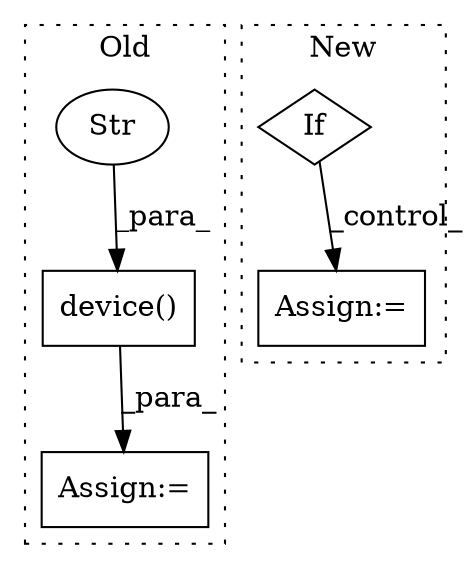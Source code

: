 digraph G {
subgraph cluster0 {
1 [label="device()" a="75" s="562,580" l="13,1" shape="box"];
3 [label="Assign:=" a="68" s="559" l="3" shape="box"];
4 [label="Str" a="66" s="575" l="5" shape="ellipse"];
label = "Old";
style="dotted";
}
subgraph cluster1 {
2 [label="If" a="96" s="1412" l="3" shape="diamond"];
5 [label="Assign:=" a="68" s="1469" l="3" shape="box"];
label = "New";
style="dotted";
}
1 -> 3 [label="_para_"];
2 -> 5 [label="_control_"];
4 -> 1 [label="_para_"];
}